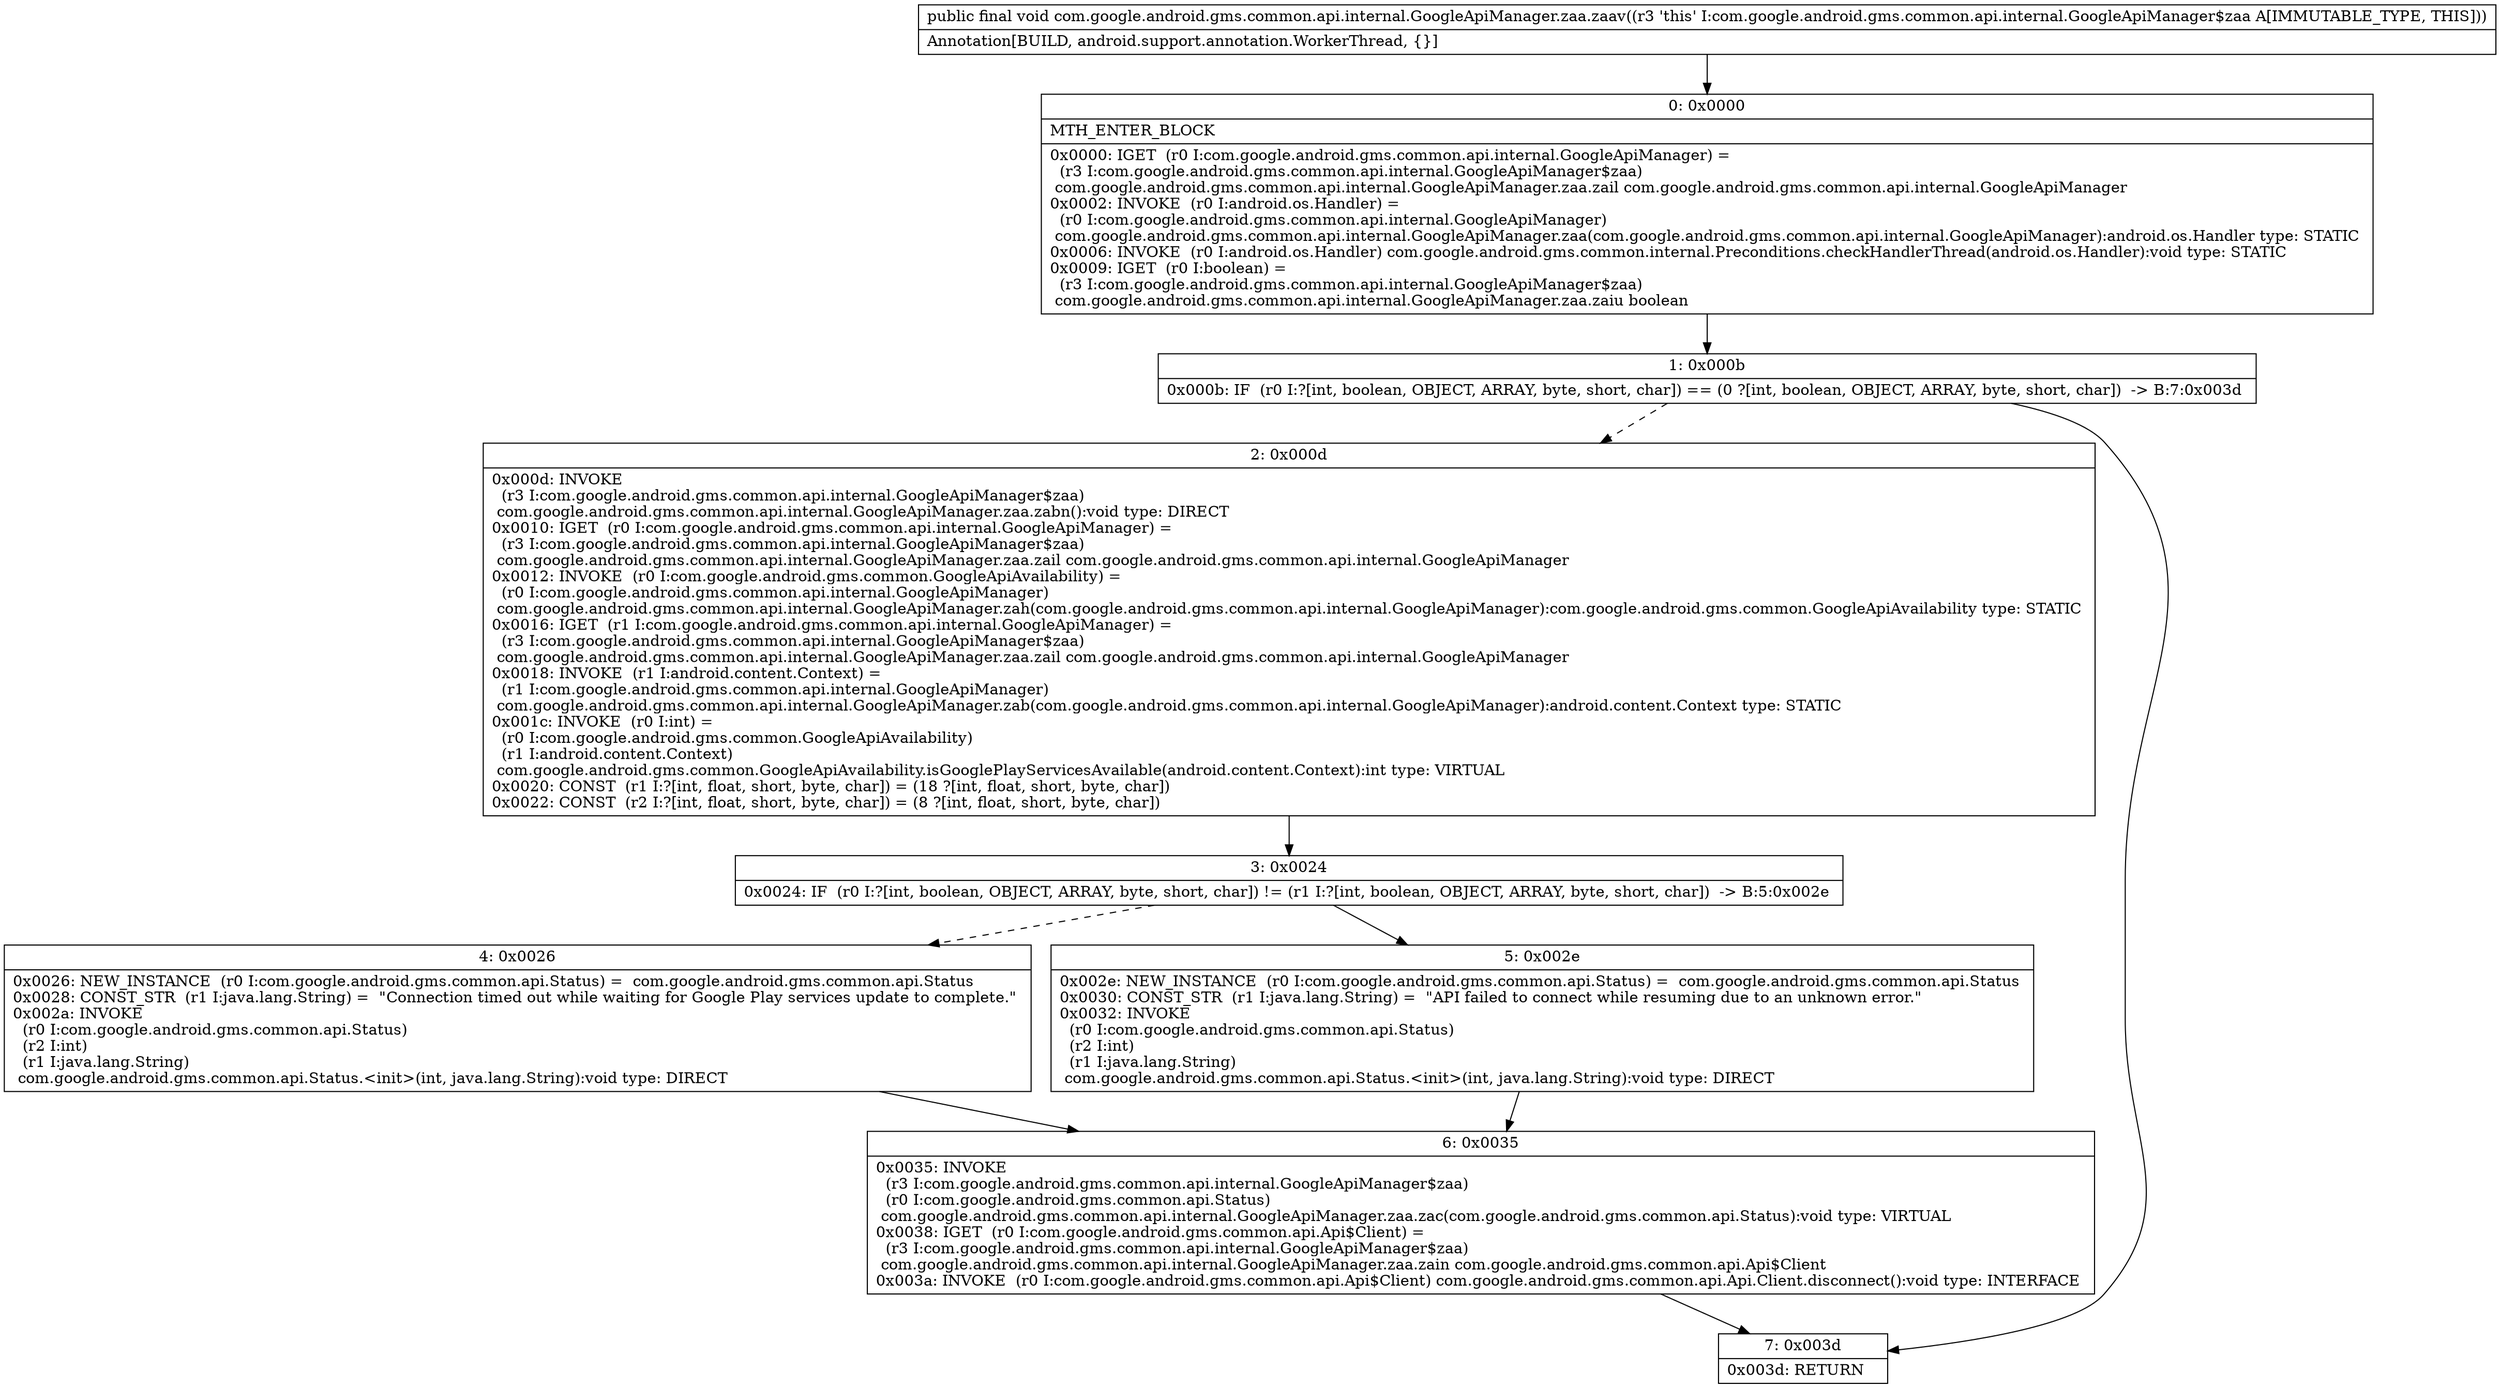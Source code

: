 digraph "CFG forcom.google.android.gms.common.api.internal.GoogleApiManager.zaa.zaav()V" {
Node_0 [shape=record,label="{0\:\ 0x0000|MTH_ENTER_BLOCK\l|0x0000: IGET  (r0 I:com.google.android.gms.common.api.internal.GoogleApiManager) = \l  (r3 I:com.google.android.gms.common.api.internal.GoogleApiManager$zaa)\l com.google.android.gms.common.api.internal.GoogleApiManager.zaa.zail com.google.android.gms.common.api.internal.GoogleApiManager \l0x0002: INVOKE  (r0 I:android.os.Handler) = \l  (r0 I:com.google.android.gms.common.api.internal.GoogleApiManager)\l com.google.android.gms.common.api.internal.GoogleApiManager.zaa(com.google.android.gms.common.api.internal.GoogleApiManager):android.os.Handler type: STATIC \l0x0006: INVOKE  (r0 I:android.os.Handler) com.google.android.gms.common.internal.Preconditions.checkHandlerThread(android.os.Handler):void type: STATIC \l0x0009: IGET  (r0 I:boolean) = \l  (r3 I:com.google.android.gms.common.api.internal.GoogleApiManager$zaa)\l com.google.android.gms.common.api.internal.GoogleApiManager.zaa.zaiu boolean \l}"];
Node_1 [shape=record,label="{1\:\ 0x000b|0x000b: IF  (r0 I:?[int, boolean, OBJECT, ARRAY, byte, short, char]) == (0 ?[int, boolean, OBJECT, ARRAY, byte, short, char])  \-\> B:7:0x003d \l}"];
Node_2 [shape=record,label="{2\:\ 0x000d|0x000d: INVOKE  \l  (r3 I:com.google.android.gms.common.api.internal.GoogleApiManager$zaa)\l com.google.android.gms.common.api.internal.GoogleApiManager.zaa.zabn():void type: DIRECT \l0x0010: IGET  (r0 I:com.google.android.gms.common.api.internal.GoogleApiManager) = \l  (r3 I:com.google.android.gms.common.api.internal.GoogleApiManager$zaa)\l com.google.android.gms.common.api.internal.GoogleApiManager.zaa.zail com.google.android.gms.common.api.internal.GoogleApiManager \l0x0012: INVOKE  (r0 I:com.google.android.gms.common.GoogleApiAvailability) = \l  (r0 I:com.google.android.gms.common.api.internal.GoogleApiManager)\l com.google.android.gms.common.api.internal.GoogleApiManager.zah(com.google.android.gms.common.api.internal.GoogleApiManager):com.google.android.gms.common.GoogleApiAvailability type: STATIC \l0x0016: IGET  (r1 I:com.google.android.gms.common.api.internal.GoogleApiManager) = \l  (r3 I:com.google.android.gms.common.api.internal.GoogleApiManager$zaa)\l com.google.android.gms.common.api.internal.GoogleApiManager.zaa.zail com.google.android.gms.common.api.internal.GoogleApiManager \l0x0018: INVOKE  (r1 I:android.content.Context) = \l  (r1 I:com.google.android.gms.common.api.internal.GoogleApiManager)\l com.google.android.gms.common.api.internal.GoogleApiManager.zab(com.google.android.gms.common.api.internal.GoogleApiManager):android.content.Context type: STATIC \l0x001c: INVOKE  (r0 I:int) = \l  (r0 I:com.google.android.gms.common.GoogleApiAvailability)\l  (r1 I:android.content.Context)\l com.google.android.gms.common.GoogleApiAvailability.isGooglePlayServicesAvailable(android.content.Context):int type: VIRTUAL \l0x0020: CONST  (r1 I:?[int, float, short, byte, char]) = (18 ?[int, float, short, byte, char]) \l0x0022: CONST  (r2 I:?[int, float, short, byte, char]) = (8 ?[int, float, short, byte, char]) \l}"];
Node_3 [shape=record,label="{3\:\ 0x0024|0x0024: IF  (r0 I:?[int, boolean, OBJECT, ARRAY, byte, short, char]) != (r1 I:?[int, boolean, OBJECT, ARRAY, byte, short, char])  \-\> B:5:0x002e \l}"];
Node_4 [shape=record,label="{4\:\ 0x0026|0x0026: NEW_INSTANCE  (r0 I:com.google.android.gms.common.api.Status) =  com.google.android.gms.common.api.Status \l0x0028: CONST_STR  (r1 I:java.lang.String) =  \"Connection timed out while waiting for Google Play services update to complete.\" \l0x002a: INVOKE  \l  (r0 I:com.google.android.gms.common.api.Status)\l  (r2 I:int)\l  (r1 I:java.lang.String)\l com.google.android.gms.common.api.Status.\<init\>(int, java.lang.String):void type: DIRECT \l}"];
Node_5 [shape=record,label="{5\:\ 0x002e|0x002e: NEW_INSTANCE  (r0 I:com.google.android.gms.common.api.Status) =  com.google.android.gms.common.api.Status \l0x0030: CONST_STR  (r1 I:java.lang.String) =  \"API failed to connect while resuming due to an unknown error.\" \l0x0032: INVOKE  \l  (r0 I:com.google.android.gms.common.api.Status)\l  (r2 I:int)\l  (r1 I:java.lang.String)\l com.google.android.gms.common.api.Status.\<init\>(int, java.lang.String):void type: DIRECT \l}"];
Node_6 [shape=record,label="{6\:\ 0x0035|0x0035: INVOKE  \l  (r3 I:com.google.android.gms.common.api.internal.GoogleApiManager$zaa)\l  (r0 I:com.google.android.gms.common.api.Status)\l com.google.android.gms.common.api.internal.GoogleApiManager.zaa.zac(com.google.android.gms.common.api.Status):void type: VIRTUAL \l0x0038: IGET  (r0 I:com.google.android.gms.common.api.Api$Client) = \l  (r3 I:com.google.android.gms.common.api.internal.GoogleApiManager$zaa)\l com.google.android.gms.common.api.internal.GoogleApiManager.zaa.zain com.google.android.gms.common.api.Api$Client \l0x003a: INVOKE  (r0 I:com.google.android.gms.common.api.Api$Client) com.google.android.gms.common.api.Api.Client.disconnect():void type: INTERFACE \l}"];
Node_7 [shape=record,label="{7\:\ 0x003d|0x003d: RETURN   \l}"];
MethodNode[shape=record,label="{public final void com.google.android.gms.common.api.internal.GoogleApiManager.zaa.zaav((r3 'this' I:com.google.android.gms.common.api.internal.GoogleApiManager$zaa A[IMMUTABLE_TYPE, THIS]))  | Annotation[BUILD, android.support.annotation.WorkerThread, \{\}]\l}"];
MethodNode -> Node_0;
Node_0 -> Node_1;
Node_1 -> Node_2[style=dashed];
Node_1 -> Node_7;
Node_2 -> Node_3;
Node_3 -> Node_4[style=dashed];
Node_3 -> Node_5;
Node_4 -> Node_6;
Node_5 -> Node_6;
Node_6 -> Node_7;
}

